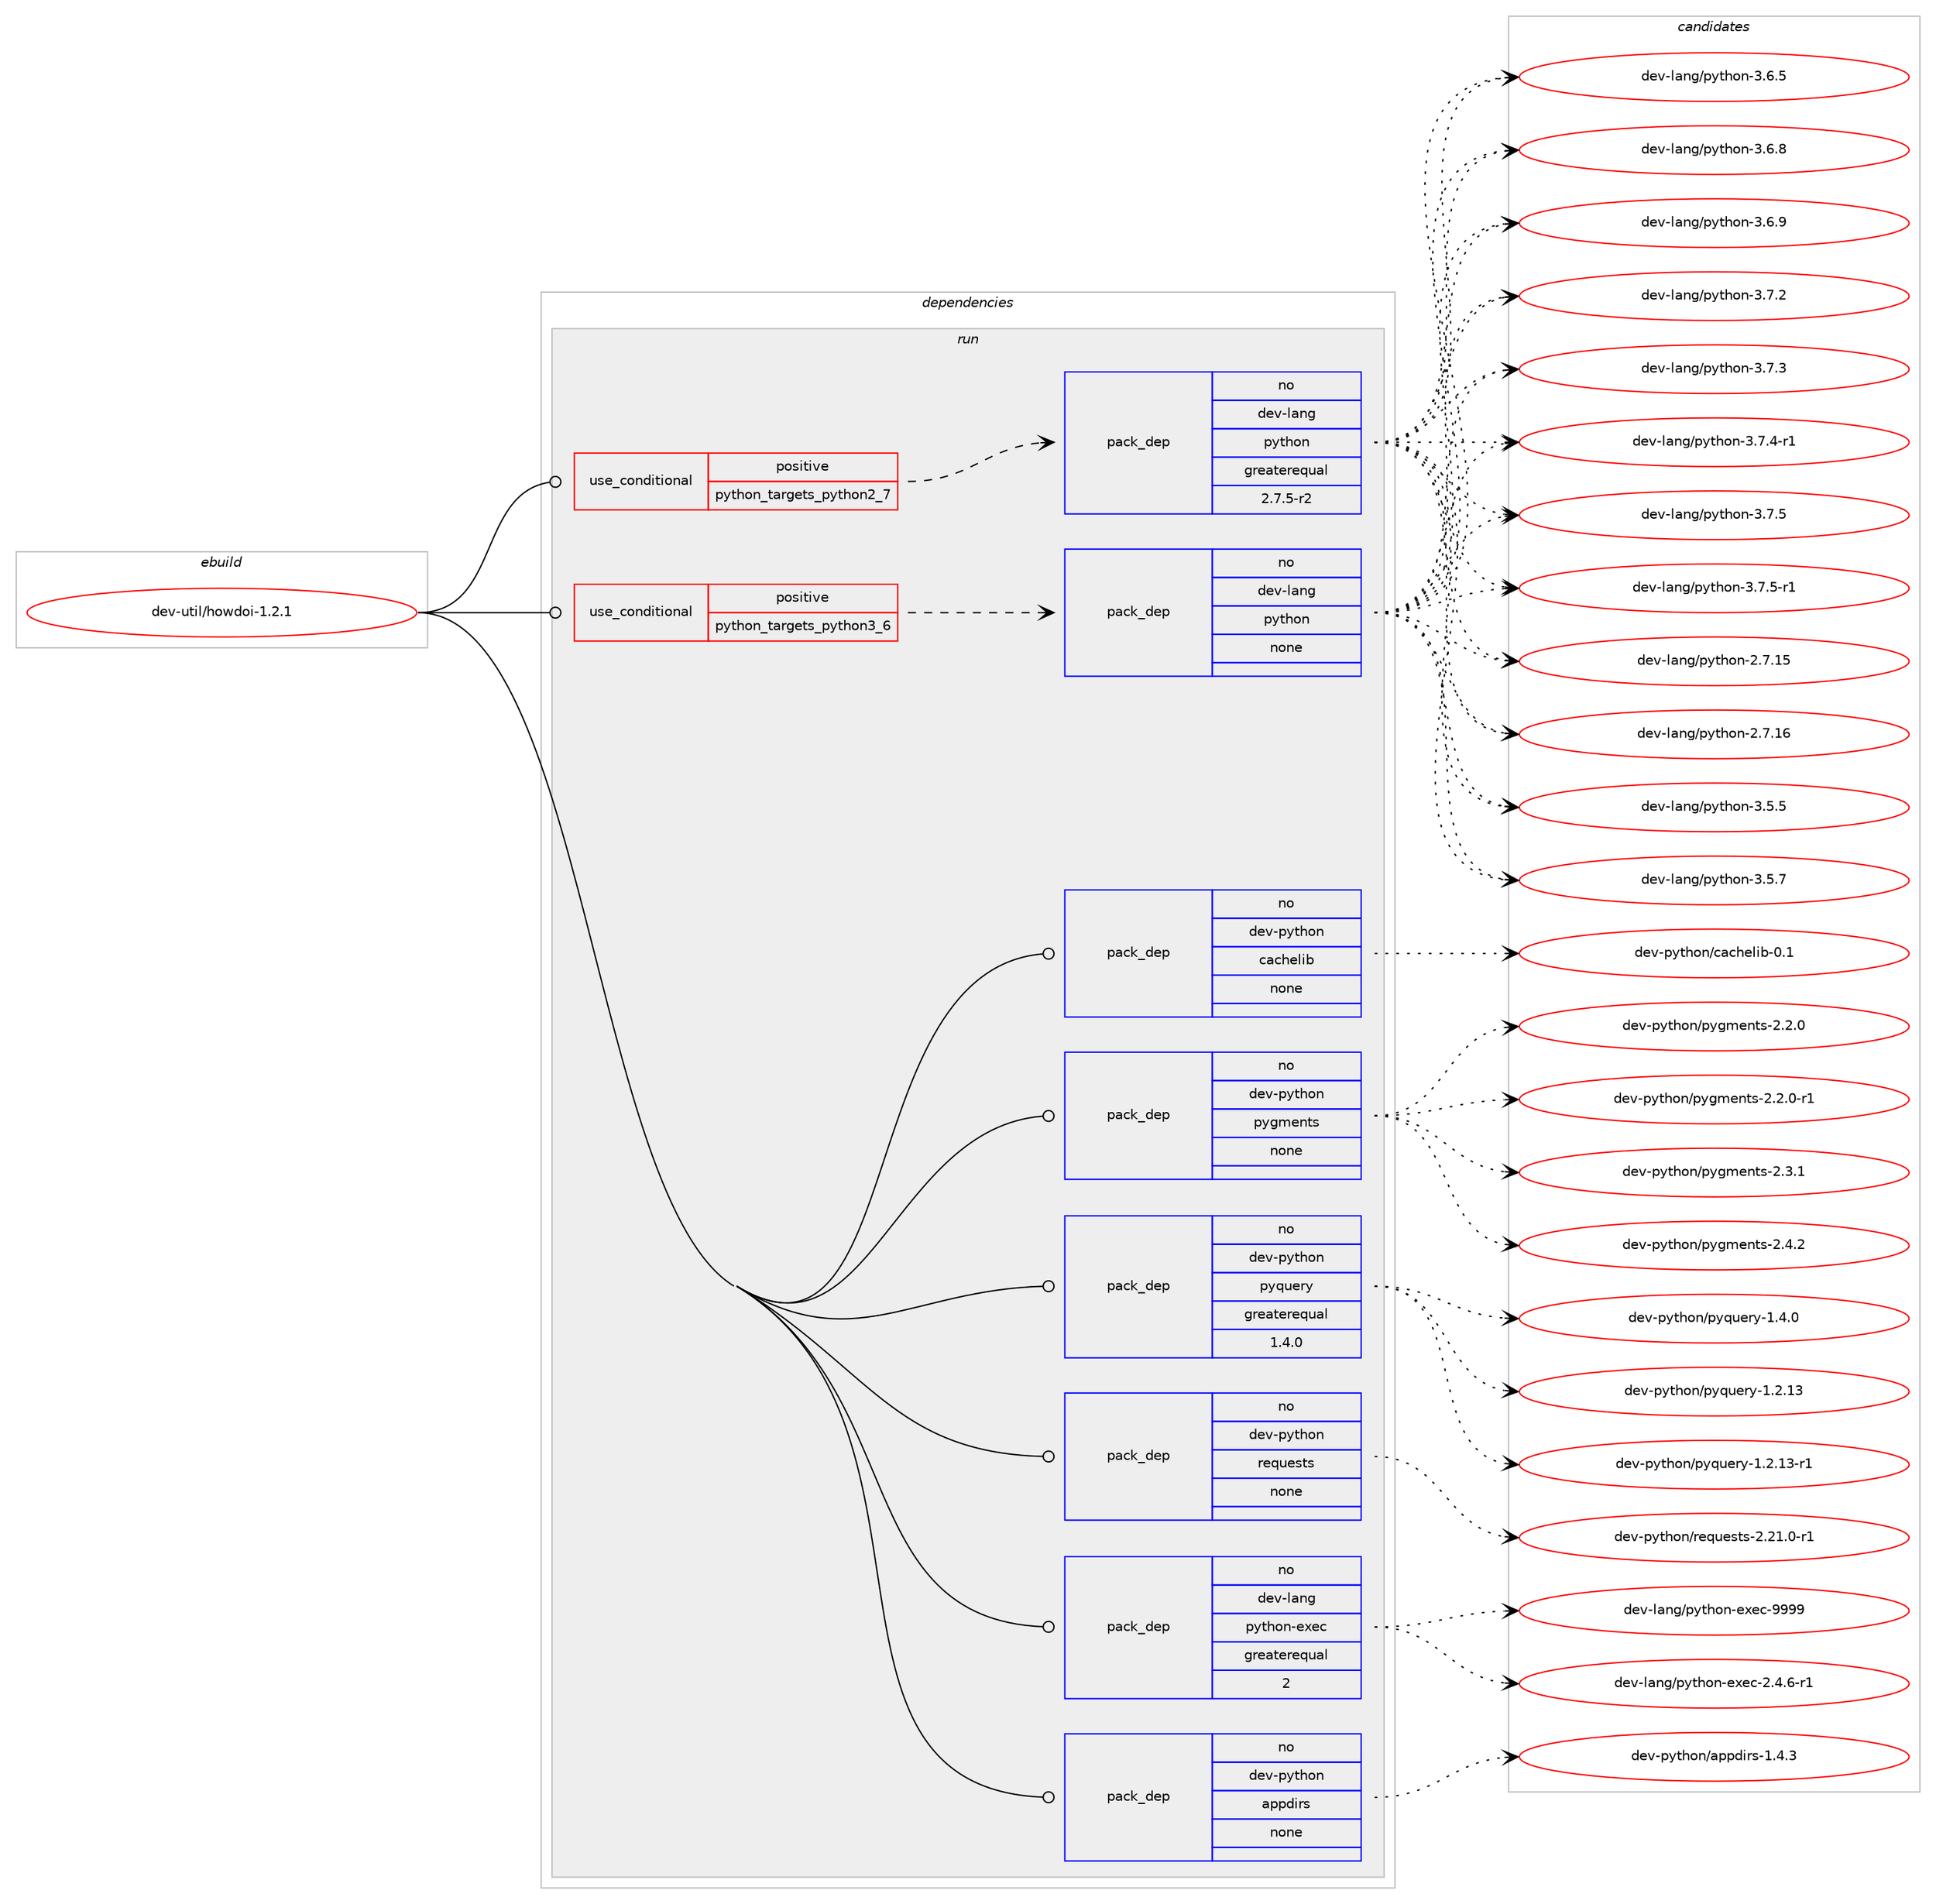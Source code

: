 digraph prolog {

# *************
# Graph options
# *************

newrank=true;
concentrate=true;
compound=true;
graph [rankdir=LR,fontname=Helvetica,fontsize=10,ranksep=1.5];#, ranksep=2.5, nodesep=0.2];
edge  [arrowhead=vee];
node  [fontname=Helvetica,fontsize=10];

# **********
# The ebuild
# **********

subgraph cluster_leftcol {
color=gray;
rank=same;
label=<<i>ebuild</i>>;
id [label="dev-util/howdoi-1.2.1", color=red, width=4, href="../dev-util/howdoi-1.2.1.svg"];
}

# ****************
# The dependencies
# ****************

subgraph cluster_midcol {
color=gray;
label=<<i>dependencies</i>>;
subgraph cluster_compile {
fillcolor="#eeeeee";
style=filled;
label=<<i>compile</i>>;
}
subgraph cluster_compileandrun {
fillcolor="#eeeeee";
style=filled;
label=<<i>compile and run</i>>;
}
subgraph cluster_run {
fillcolor="#eeeeee";
style=filled;
label=<<i>run</i>>;
subgraph cond182842 {
dependency729760 [label=<<TABLE BORDER="0" CELLBORDER="1" CELLSPACING="0" CELLPADDING="4"><TR><TD ROWSPAN="3" CELLPADDING="10">use_conditional</TD></TR><TR><TD>positive</TD></TR><TR><TD>python_targets_python2_7</TD></TR></TABLE>>, shape=none, color=red];
subgraph pack534770 {
dependency729761 [label=<<TABLE BORDER="0" CELLBORDER="1" CELLSPACING="0" CELLPADDING="4" WIDTH="220"><TR><TD ROWSPAN="6" CELLPADDING="30">pack_dep</TD></TR><TR><TD WIDTH="110">no</TD></TR><TR><TD>dev-lang</TD></TR><TR><TD>python</TD></TR><TR><TD>greaterequal</TD></TR><TR><TD>2.7.5-r2</TD></TR></TABLE>>, shape=none, color=blue];
}
dependency729760:e -> dependency729761:w [weight=20,style="dashed",arrowhead="vee"];
}
id:e -> dependency729760:w [weight=20,style="solid",arrowhead="odot"];
subgraph cond182843 {
dependency729762 [label=<<TABLE BORDER="0" CELLBORDER="1" CELLSPACING="0" CELLPADDING="4"><TR><TD ROWSPAN="3" CELLPADDING="10">use_conditional</TD></TR><TR><TD>positive</TD></TR><TR><TD>python_targets_python3_6</TD></TR></TABLE>>, shape=none, color=red];
subgraph pack534771 {
dependency729763 [label=<<TABLE BORDER="0" CELLBORDER="1" CELLSPACING="0" CELLPADDING="4" WIDTH="220"><TR><TD ROWSPAN="6" CELLPADDING="30">pack_dep</TD></TR><TR><TD WIDTH="110">no</TD></TR><TR><TD>dev-lang</TD></TR><TR><TD>python</TD></TR><TR><TD>none</TD></TR><TR><TD></TD></TR></TABLE>>, shape=none, color=blue];
}
dependency729762:e -> dependency729763:w [weight=20,style="dashed",arrowhead="vee"];
}
id:e -> dependency729762:w [weight=20,style="solid",arrowhead="odot"];
subgraph pack534772 {
dependency729764 [label=<<TABLE BORDER="0" CELLBORDER="1" CELLSPACING="0" CELLPADDING="4" WIDTH="220"><TR><TD ROWSPAN="6" CELLPADDING="30">pack_dep</TD></TR><TR><TD WIDTH="110">no</TD></TR><TR><TD>dev-lang</TD></TR><TR><TD>python-exec</TD></TR><TR><TD>greaterequal</TD></TR><TR><TD>2</TD></TR></TABLE>>, shape=none, color=blue];
}
id:e -> dependency729764:w [weight=20,style="solid",arrowhead="odot"];
subgraph pack534773 {
dependency729765 [label=<<TABLE BORDER="0" CELLBORDER="1" CELLSPACING="0" CELLPADDING="4" WIDTH="220"><TR><TD ROWSPAN="6" CELLPADDING="30">pack_dep</TD></TR><TR><TD WIDTH="110">no</TD></TR><TR><TD>dev-python</TD></TR><TR><TD>appdirs</TD></TR><TR><TD>none</TD></TR><TR><TD></TD></TR></TABLE>>, shape=none, color=blue];
}
id:e -> dependency729765:w [weight=20,style="solid",arrowhead="odot"];
subgraph pack534774 {
dependency729766 [label=<<TABLE BORDER="0" CELLBORDER="1" CELLSPACING="0" CELLPADDING="4" WIDTH="220"><TR><TD ROWSPAN="6" CELLPADDING="30">pack_dep</TD></TR><TR><TD WIDTH="110">no</TD></TR><TR><TD>dev-python</TD></TR><TR><TD>cachelib</TD></TR><TR><TD>none</TD></TR><TR><TD></TD></TR></TABLE>>, shape=none, color=blue];
}
id:e -> dependency729766:w [weight=20,style="solid",arrowhead="odot"];
subgraph pack534775 {
dependency729767 [label=<<TABLE BORDER="0" CELLBORDER="1" CELLSPACING="0" CELLPADDING="4" WIDTH="220"><TR><TD ROWSPAN="6" CELLPADDING="30">pack_dep</TD></TR><TR><TD WIDTH="110">no</TD></TR><TR><TD>dev-python</TD></TR><TR><TD>pygments</TD></TR><TR><TD>none</TD></TR><TR><TD></TD></TR></TABLE>>, shape=none, color=blue];
}
id:e -> dependency729767:w [weight=20,style="solid",arrowhead="odot"];
subgraph pack534776 {
dependency729768 [label=<<TABLE BORDER="0" CELLBORDER="1" CELLSPACING="0" CELLPADDING="4" WIDTH="220"><TR><TD ROWSPAN="6" CELLPADDING="30">pack_dep</TD></TR><TR><TD WIDTH="110">no</TD></TR><TR><TD>dev-python</TD></TR><TR><TD>pyquery</TD></TR><TR><TD>greaterequal</TD></TR><TR><TD>1.4.0</TD></TR></TABLE>>, shape=none, color=blue];
}
id:e -> dependency729768:w [weight=20,style="solid",arrowhead="odot"];
subgraph pack534777 {
dependency729769 [label=<<TABLE BORDER="0" CELLBORDER="1" CELLSPACING="0" CELLPADDING="4" WIDTH="220"><TR><TD ROWSPAN="6" CELLPADDING="30">pack_dep</TD></TR><TR><TD WIDTH="110">no</TD></TR><TR><TD>dev-python</TD></TR><TR><TD>requests</TD></TR><TR><TD>none</TD></TR><TR><TD></TD></TR></TABLE>>, shape=none, color=blue];
}
id:e -> dependency729769:w [weight=20,style="solid",arrowhead="odot"];
}
}

# **************
# The candidates
# **************

subgraph cluster_choices {
rank=same;
color=gray;
label=<<i>candidates</i>>;

subgraph choice534770 {
color=black;
nodesep=1;
choice10010111845108971101034711212111610411111045504655464953 [label="dev-lang/python-2.7.15", color=red, width=4,href="../dev-lang/python-2.7.15.svg"];
choice10010111845108971101034711212111610411111045504655464954 [label="dev-lang/python-2.7.16", color=red, width=4,href="../dev-lang/python-2.7.16.svg"];
choice100101118451089711010347112121116104111110455146534653 [label="dev-lang/python-3.5.5", color=red, width=4,href="../dev-lang/python-3.5.5.svg"];
choice100101118451089711010347112121116104111110455146534655 [label="dev-lang/python-3.5.7", color=red, width=4,href="../dev-lang/python-3.5.7.svg"];
choice100101118451089711010347112121116104111110455146544653 [label="dev-lang/python-3.6.5", color=red, width=4,href="../dev-lang/python-3.6.5.svg"];
choice100101118451089711010347112121116104111110455146544656 [label="dev-lang/python-3.6.8", color=red, width=4,href="../dev-lang/python-3.6.8.svg"];
choice100101118451089711010347112121116104111110455146544657 [label="dev-lang/python-3.6.9", color=red, width=4,href="../dev-lang/python-3.6.9.svg"];
choice100101118451089711010347112121116104111110455146554650 [label="dev-lang/python-3.7.2", color=red, width=4,href="../dev-lang/python-3.7.2.svg"];
choice100101118451089711010347112121116104111110455146554651 [label="dev-lang/python-3.7.3", color=red, width=4,href="../dev-lang/python-3.7.3.svg"];
choice1001011184510897110103471121211161041111104551465546524511449 [label="dev-lang/python-3.7.4-r1", color=red, width=4,href="../dev-lang/python-3.7.4-r1.svg"];
choice100101118451089711010347112121116104111110455146554653 [label="dev-lang/python-3.7.5", color=red, width=4,href="../dev-lang/python-3.7.5.svg"];
choice1001011184510897110103471121211161041111104551465546534511449 [label="dev-lang/python-3.7.5-r1", color=red, width=4,href="../dev-lang/python-3.7.5-r1.svg"];
dependency729761:e -> choice10010111845108971101034711212111610411111045504655464953:w [style=dotted,weight="100"];
dependency729761:e -> choice10010111845108971101034711212111610411111045504655464954:w [style=dotted,weight="100"];
dependency729761:e -> choice100101118451089711010347112121116104111110455146534653:w [style=dotted,weight="100"];
dependency729761:e -> choice100101118451089711010347112121116104111110455146534655:w [style=dotted,weight="100"];
dependency729761:e -> choice100101118451089711010347112121116104111110455146544653:w [style=dotted,weight="100"];
dependency729761:e -> choice100101118451089711010347112121116104111110455146544656:w [style=dotted,weight="100"];
dependency729761:e -> choice100101118451089711010347112121116104111110455146544657:w [style=dotted,weight="100"];
dependency729761:e -> choice100101118451089711010347112121116104111110455146554650:w [style=dotted,weight="100"];
dependency729761:e -> choice100101118451089711010347112121116104111110455146554651:w [style=dotted,weight="100"];
dependency729761:e -> choice1001011184510897110103471121211161041111104551465546524511449:w [style=dotted,weight="100"];
dependency729761:e -> choice100101118451089711010347112121116104111110455146554653:w [style=dotted,weight="100"];
dependency729761:e -> choice1001011184510897110103471121211161041111104551465546534511449:w [style=dotted,weight="100"];
}
subgraph choice534771 {
color=black;
nodesep=1;
choice10010111845108971101034711212111610411111045504655464953 [label="dev-lang/python-2.7.15", color=red, width=4,href="../dev-lang/python-2.7.15.svg"];
choice10010111845108971101034711212111610411111045504655464954 [label="dev-lang/python-2.7.16", color=red, width=4,href="../dev-lang/python-2.7.16.svg"];
choice100101118451089711010347112121116104111110455146534653 [label="dev-lang/python-3.5.5", color=red, width=4,href="../dev-lang/python-3.5.5.svg"];
choice100101118451089711010347112121116104111110455146534655 [label="dev-lang/python-3.5.7", color=red, width=4,href="../dev-lang/python-3.5.7.svg"];
choice100101118451089711010347112121116104111110455146544653 [label="dev-lang/python-3.6.5", color=red, width=4,href="../dev-lang/python-3.6.5.svg"];
choice100101118451089711010347112121116104111110455146544656 [label="dev-lang/python-3.6.8", color=red, width=4,href="../dev-lang/python-3.6.8.svg"];
choice100101118451089711010347112121116104111110455146544657 [label="dev-lang/python-3.6.9", color=red, width=4,href="../dev-lang/python-3.6.9.svg"];
choice100101118451089711010347112121116104111110455146554650 [label="dev-lang/python-3.7.2", color=red, width=4,href="../dev-lang/python-3.7.2.svg"];
choice100101118451089711010347112121116104111110455146554651 [label="dev-lang/python-3.7.3", color=red, width=4,href="../dev-lang/python-3.7.3.svg"];
choice1001011184510897110103471121211161041111104551465546524511449 [label="dev-lang/python-3.7.4-r1", color=red, width=4,href="../dev-lang/python-3.7.4-r1.svg"];
choice100101118451089711010347112121116104111110455146554653 [label="dev-lang/python-3.7.5", color=red, width=4,href="../dev-lang/python-3.7.5.svg"];
choice1001011184510897110103471121211161041111104551465546534511449 [label="dev-lang/python-3.7.5-r1", color=red, width=4,href="../dev-lang/python-3.7.5-r1.svg"];
dependency729763:e -> choice10010111845108971101034711212111610411111045504655464953:w [style=dotted,weight="100"];
dependency729763:e -> choice10010111845108971101034711212111610411111045504655464954:w [style=dotted,weight="100"];
dependency729763:e -> choice100101118451089711010347112121116104111110455146534653:w [style=dotted,weight="100"];
dependency729763:e -> choice100101118451089711010347112121116104111110455146534655:w [style=dotted,weight="100"];
dependency729763:e -> choice100101118451089711010347112121116104111110455146544653:w [style=dotted,weight="100"];
dependency729763:e -> choice100101118451089711010347112121116104111110455146544656:w [style=dotted,weight="100"];
dependency729763:e -> choice100101118451089711010347112121116104111110455146544657:w [style=dotted,weight="100"];
dependency729763:e -> choice100101118451089711010347112121116104111110455146554650:w [style=dotted,weight="100"];
dependency729763:e -> choice100101118451089711010347112121116104111110455146554651:w [style=dotted,weight="100"];
dependency729763:e -> choice1001011184510897110103471121211161041111104551465546524511449:w [style=dotted,weight="100"];
dependency729763:e -> choice100101118451089711010347112121116104111110455146554653:w [style=dotted,weight="100"];
dependency729763:e -> choice1001011184510897110103471121211161041111104551465546534511449:w [style=dotted,weight="100"];
}
subgraph choice534772 {
color=black;
nodesep=1;
choice10010111845108971101034711212111610411111045101120101994550465246544511449 [label="dev-lang/python-exec-2.4.6-r1", color=red, width=4,href="../dev-lang/python-exec-2.4.6-r1.svg"];
choice10010111845108971101034711212111610411111045101120101994557575757 [label="dev-lang/python-exec-9999", color=red, width=4,href="../dev-lang/python-exec-9999.svg"];
dependency729764:e -> choice10010111845108971101034711212111610411111045101120101994550465246544511449:w [style=dotted,weight="100"];
dependency729764:e -> choice10010111845108971101034711212111610411111045101120101994557575757:w [style=dotted,weight="100"];
}
subgraph choice534773 {
color=black;
nodesep=1;
choice100101118451121211161041111104797112112100105114115454946524651 [label="dev-python/appdirs-1.4.3", color=red, width=4,href="../dev-python/appdirs-1.4.3.svg"];
dependency729765:e -> choice100101118451121211161041111104797112112100105114115454946524651:w [style=dotted,weight="100"];
}
subgraph choice534774 {
color=black;
nodesep=1;
choice10010111845112121116104111110479997991041011081059845484649 [label="dev-python/cachelib-0.1", color=red, width=4,href="../dev-python/cachelib-0.1.svg"];
dependency729766:e -> choice10010111845112121116104111110479997991041011081059845484649:w [style=dotted,weight="100"];
}
subgraph choice534775 {
color=black;
nodesep=1;
choice1001011184511212111610411111047112121103109101110116115455046504648 [label="dev-python/pygments-2.2.0", color=red, width=4,href="../dev-python/pygments-2.2.0.svg"];
choice10010111845112121116104111110471121211031091011101161154550465046484511449 [label="dev-python/pygments-2.2.0-r1", color=red, width=4,href="../dev-python/pygments-2.2.0-r1.svg"];
choice1001011184511212111610411111047112121103109101110116115455046514649 [label="dev-python/pygments-2.3.1", color=red, width=4,href="../dev-python/pygments-2.3.1.svg"];
choice1001011184511212111610411111047112121103109101110116115455046524650 [label="dev-python/pygments-2.4.2", color=red, width=4,href="../dev-python/pygments-2.4.2.svg"];
dependency729767:e -> choice1001011184511212111610411111047112121103109101110116115455046504648:w [style=dotted,weight="100"];
dependency729767:e -> choice10010111845112121116104111110471121211031091011101161154550465046484511449:w [style=dotted,weight="100"];
dependency729767:e -> choice1001011184511212111610411111047112121103109101110116115455046514649:w [style=dotted,weight="100"];
dependency729767:e -> choice1001011184511212111610411111047112121103109101110116115455046524650:w [style=dotted,weight="100"];
}
subgraph choice534776 {
color=black;
nodesep=1;
choice100101118451121211161041111104711212111311710111412145494650464951 [label="dev-python/pyquery-1.2.13", color=red, width=4,href="../dev-python/pyquery-1.2.13.svg"];
choice1001011184511212111610411111047112121113117101114121454946504649514511449 [label="dev-python/pyquery-1.2.13-r1", color=red, width=4,href="../dev-python/pyquery-1.2.13-r1.svg"];
choice1001011184511212111610411111047112121113117101114121454946524648 [label="dev-python/pyquery-1.4.0", color=red, width=4,href="../dev-python/pyquery-1.4.0.svg"];
dependency729768:e -> choice100101118451121211161041111104711212111311710111412145494650464951:w [style=dotted,weight="100"];
dependency729768:e -> choice1001011184511212111610411111047112121113117101114121454946504649514511449:w [style=dotted,weight="100"];
dependency729768:e -> choice1001011184511212111610411111047112121113117101114121454946524648:w [style=dotted,weight="100"];
}
subgraph choice534777 {
color=black;
nodesep=1;
choice1001011184511212111610411111047114101113117101115116115455046504946484511449 [label="dev-python/requests-2.21.0-r1", color=red, width=4,href="../dev-python/requests-2.21.0-r1.svg"];
dependency729769:e -> choice1001011184511212111610411111047114101113117101115116115455046504946484511449:w [style=dotted,weight="100"];
}
}

}
